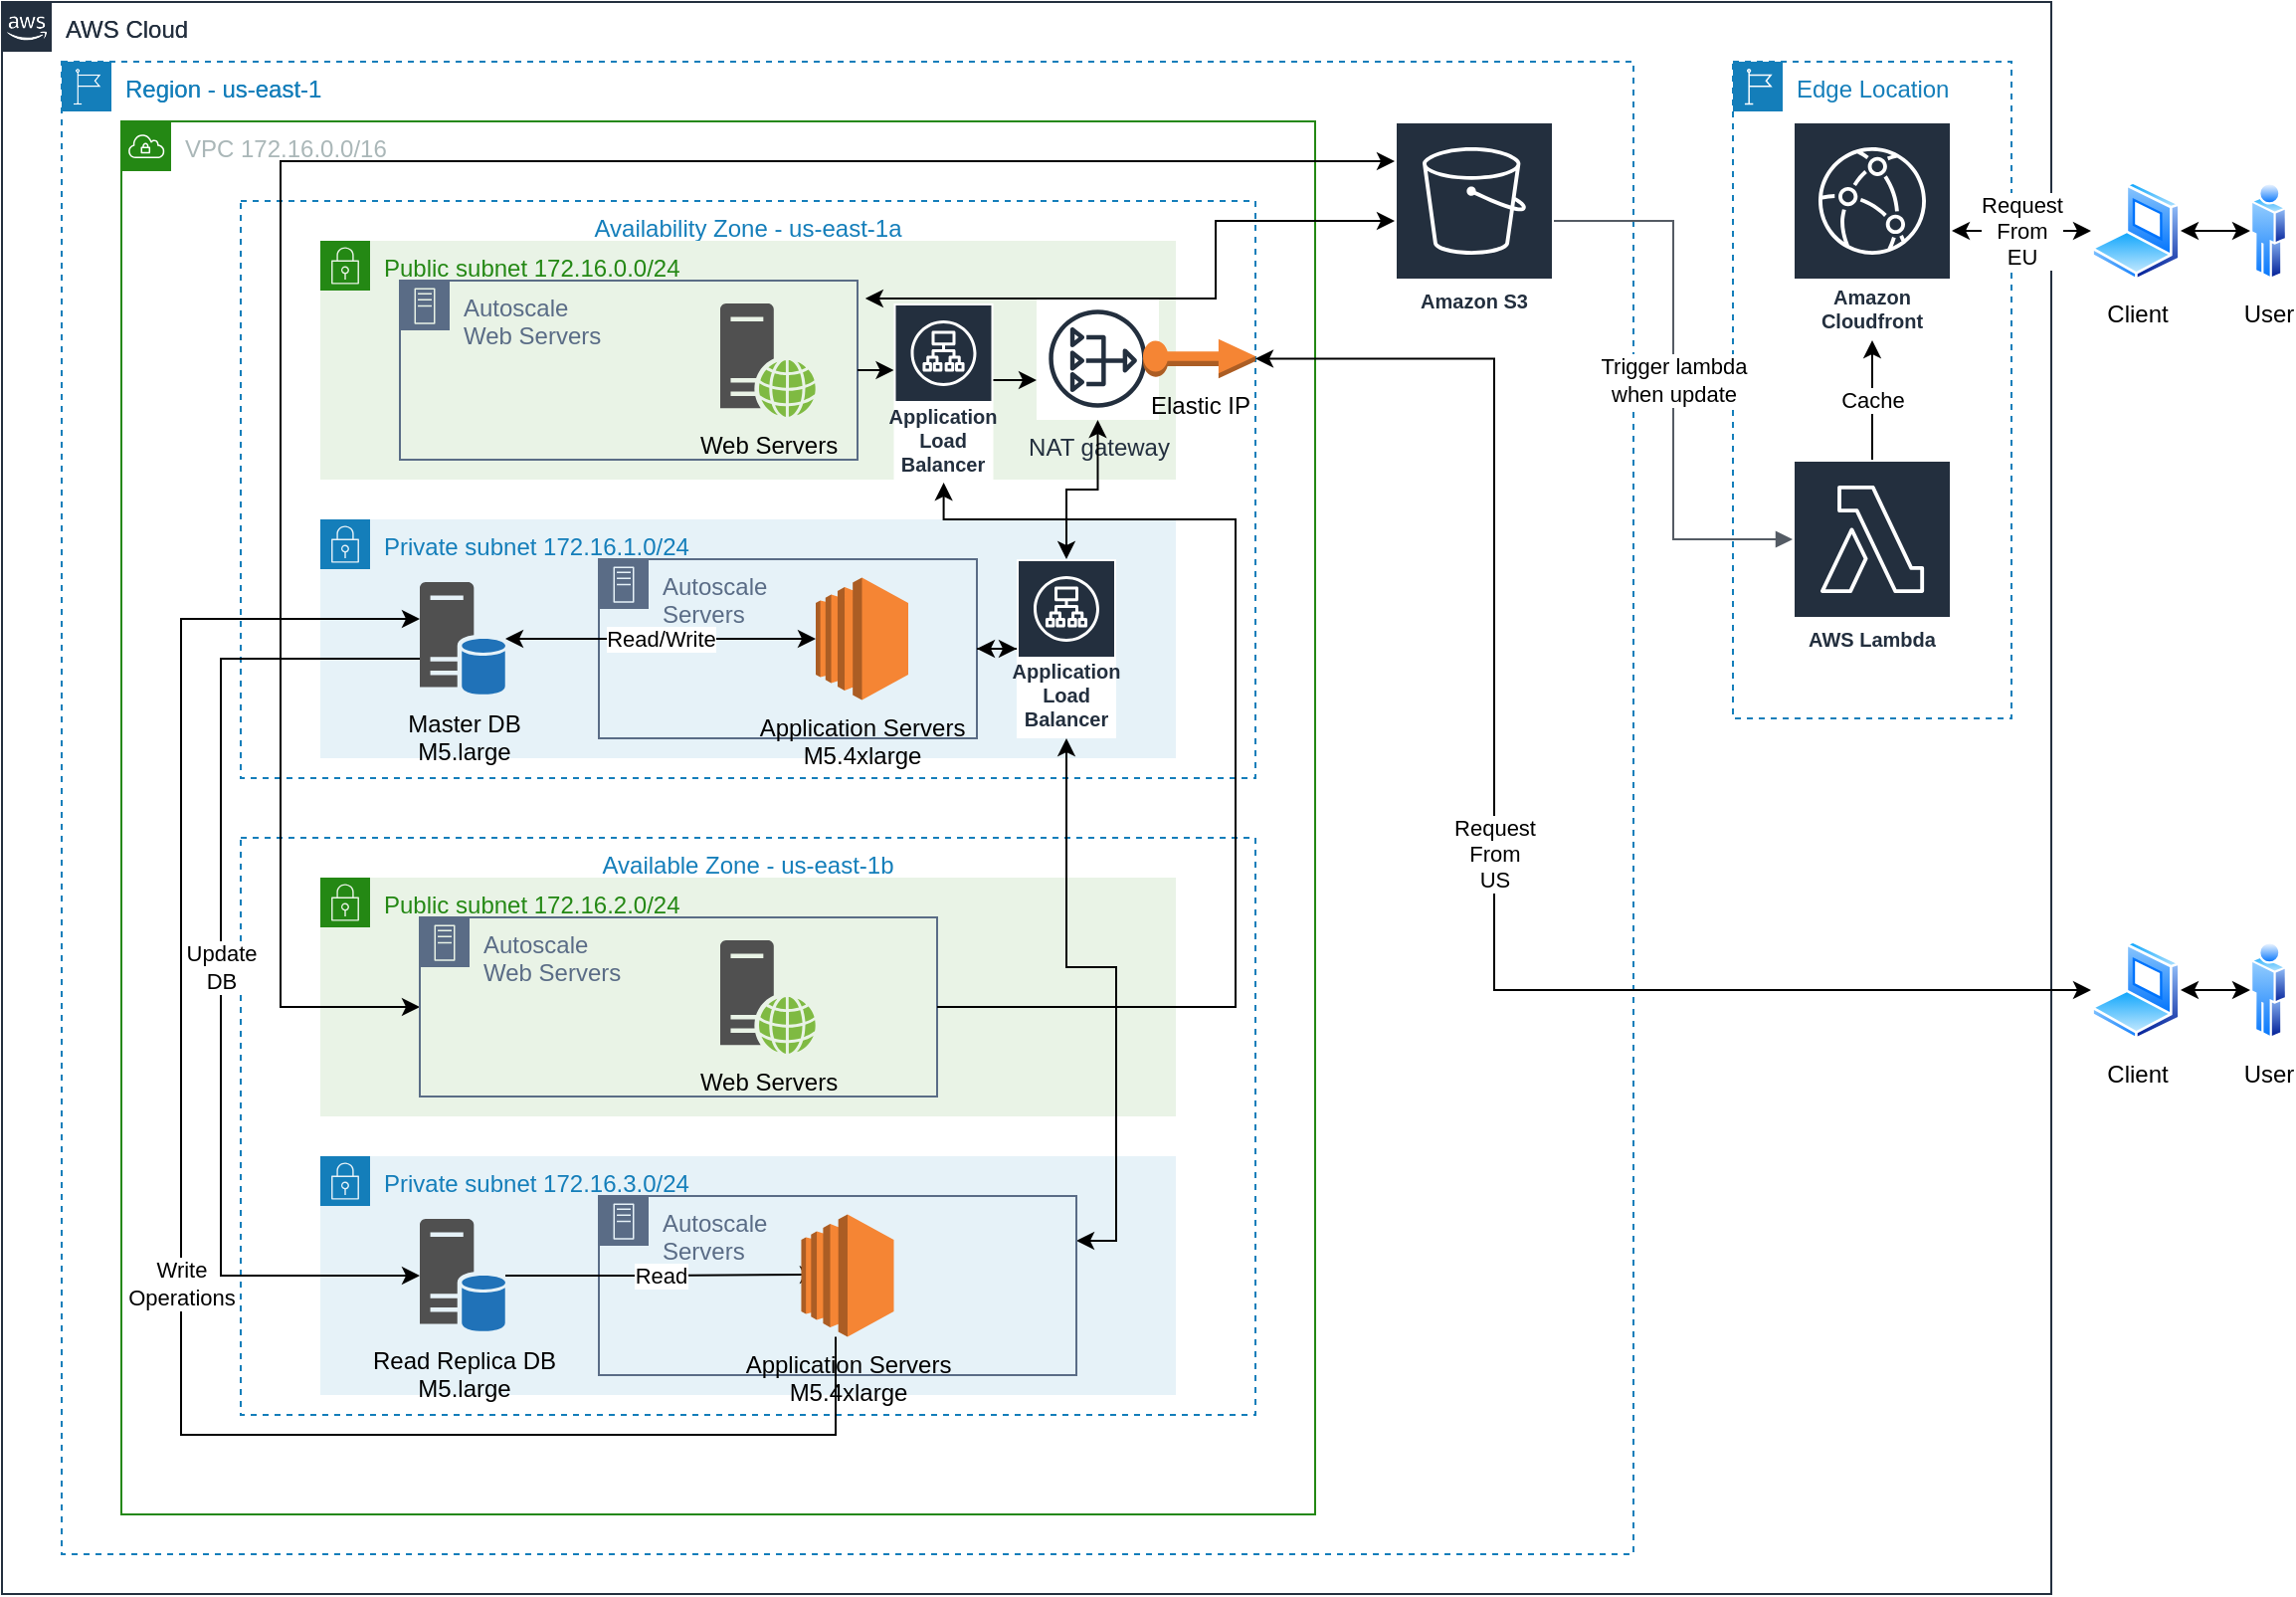 <mxfile version="14.5.8" type="device"><diagram id="xkqsjNJTjyIDFgOAbxPD" name="Page-1"><mxGraphModel dx="1136" dy="1060" grid="1" gridSize="10" guides="1" tooltips="1" connect="1" arrows="1" fold="1" page="1" pageScale="1" pageWidth="1169" pageHeight="827" math="0" shadow="0"><root><mxCell id="0"/><mxCell id="1" parent="0"/><mxCell id="dmOIFvaXE9ZXYL6XW9X6-1" value="AWS Cloud" style="points=[[0,0],[0.25,0],[0.5,0],[0.75,0],[1,0],[1,0.25],[1,0.5],[1,0.75],[1,1],[0.75,1],[0.5,1],[0.25,1],[0,1],[0,0.75],[0,0.5],[0,0.25]];outlineConnect=0;gradientColor=none;html=1;whiteSpace=wrap;fontSize=12;fontStyle=0;shape=mxgraph.aws4.group;grIcon=mxgraph.aws4.group_aws_cloud_alt;strokeColor=#232F3E;fillColor=none;verticalAlign=top;align=left;spacingLeft=30;fontColor=#232F3E;dashed=0;" parent="1" vertex="1"><mxGeometry x="10" y="20" width="1030" height="800" as="geometry"/></mxCell><mxCell id="dmOIFvaXE9ZXYL6XW9X6-2" value="Region - us-east-1" style="points=[[0,0],[0.25,0],[0.5,0],[0.75,0],[1,0],[1,0.25],[1,0.5],[1,0.75],[1,1],[0.75,1],[0.5,1],[0.25,1],[0,1],[0,0.75],[0,0.5],[0,0.25]];outlineConnect=0;gradientColor=none;html=1;whiteSpace=wrap;fontSize=12;fontStyle=0;shape=mxgraph.aws4.group;grIcon=mxgraph.aws4.group_region;strokeColor=#147EBA;fillColor=none;verticalAlign=top;align=left;spacingLeft=30;fontColor=#147EBA;dashed=1;" parent="1" vertex="1"><mxGeometry x="40" y="50" width="790" height="750" as="geometry"/></mxCell><mxCell id="_rUrNsHus_JBWlRp_MI--1" value="AWS Cloud" style="points=[[0,0],[0.25,0],[0.5,0],[0.75,0],[1,0],[1,0.25],[1,0.5],[1,0.75],[1,1],[0.75,1],[0.5,1],[0.25,1],[0,1],[0,0.75],[0,0.5],[0,0.25]];outlineConnect=0;gradientColor=none;html=1;whiteSpace=wrap;fontSize=12;fontStyle=0;shape=mxgraph.aws4.group;grIcon=mxgraph.aws4.group_aws_cloud_alt;strokeColor=#232F3E;fillColor=none;verticalAlign=top;align=left;spacingLeft=30;fontColor=#232F3E;dashed=0;" parent="1" vertex="1"><mxGeometry x="10" y="20" width="1030" height="800" as="geometry"/></mxCell><mxCell id="_rUrNsHus_JBWlRp_MI--40" value="Edge Location" style="points=[[0,0],[0.25,0],[0.5,0],[0.75,0],[1,0],[1,0.25],[1,0.5],[1,0.75],[1,1],[0.75,1],[0.5,1],[0.25,1],[0,1],[0,0.75],[0,0.5],[0,0.25]];outlineConnect=0;gradientColor=none;html=1;whiteSpace=wrap;fontSize=12;fontStyle=0;shape=mxgraph.aws4.group;grIcon=mxgraph.aws4.group_region;strokeColor=#147EBA;fillColor=none;verticalAlign=top;align=left;spacingLeft=30;fontColor=#147EBA;dashed=1;" parent="1" vertex="1"><mxGeometry x="880" y="50" width="140" height="330" as="geometry"/></mxCell><mxCell id="_rUrNsHus_JBWlRp_MI--15" value="Region - us-east-1" style="points=[[0,0],[0.25,0],[0.5,0],[0.75,0],[1,0],[1,0.25],[1,0.5],[1,0.75],[1,1],[0.75,1],[0.5,1],[0.25,1],[0,1],[0,0.75],[0,0.5],[0,0.25]];outlineConnect=0;gradientColor=none;html=1;whiteSpace=wrap;fontSize=12;fontStyle=0;shape=mxgraph.aws4.group;grIcon=mxgraph.aws4.group_region;strokeColor=#147EBA;fillColor=none;verticalAlign=top;align=left;spacingLeft=30;fontColor=#147EBA;dashed=1;" parent="1" vertex="1"><mxGeometry x="40" y="50" width="790" height="750" as="geometry"/></mxCell><mxCell id="_rUrNsHus_JBWlRp_MI--2" value="VPC 172.16.0.0/16" style="points=[[0,0],[0.25,0],[0.5,0],[0.75,0],[1,0],[1,0.25],[1,0.5],[1,0.75],[1,1],[0.75,1],[0.5,1],[0.25,1],[0,1],[0,0.75],[0,0.5],[0,0.25]];outlineConnect=0;gradientColor=none;html=1;whiteSpace=wrap;fontSize=12;fontStyle=0;shape=mxgraph.aws4.group;grIcon=mxgraph.aws4.group_vpc;strokeColor=#248814;fillColor=none;verticalAlign=top;align=left;spacingLeft=30;fontColor=#AAB7B8;dashed=0;" parent="1" vertex="1"><mxGeometry x="70" y="80" width="600" height="700" as="geometry"/></mxCell><mxCell id="_rUrNsHus_JBWlRp_MI--3" value="Availability Zone - us-east-1a" style="fillColor=none;strokeColor=#147EBA;dashed=1;verticalAlign=top;fontStyle=0;fontColor=#147EBA;" parent="1" vertex="1"><mxGeometry x="130" y="120" width="510" height="290" as="geometry"/></mxCell><mxCell id="_rUrNsHus_JBWlRp_MI--4" value="Public subnet 172.16.0.0/24" style="points=[[0,0],[0.25,0],[0.5,0],[0.75,0],[1,0],[1,0.25],[1,0.5],[1,0.75],[1,1],[0.75,1],[0.5,1],[0.25,1],[0,1],[0,0.75],[0,0.5],[0,0.25]];outlineConnect=0;gradientColor=none;html=1;whiteSpace=wrap;fontSize=12;fontStyle=0;shape=mxgraph.aws4.group;grIcon=mxgraph.aws4.group_security_group;grStroke=0;strokeColor=#248814;fillColor=#E9F3E6;verticalAlign=top;align=left;spacingLeft=30;fontColor=#248814;dashed=0;" parent="1" vertex="1"><mxGeometry x="170" y="140" width="430" height="120" as="geometry"/></mxCell><mxCell id="_rUrNsHus_JBWlRp_MI--5" value="Private subnet 172.16.1.0/24" style="points=[[0,0],[0.25,0],[0.5,0],[0.75,0],[1,0],[1,0.25],[1,0.5],[1,0.75],[1,1],[0.75,1],[0.5,1],[0.25,1],[0,1],[0,0.75],[0,0.5],[0,0.25]];outlineConnect=0;gradientColor=none;html=1;whiteSpace=wrap;fontSize=12;fontStyle=0;shape=mxgraph.aws4.group;grIcon=mxgraph.aws4.group_security_group;grStroke=0;strokeColor=#147EBA;fillColor=#E6F2F8;verticalAlign=top;align=left;spacingLeft=30;fontColor=#147EBA;dashed=0;" parent="1" vertex="1"><mxGeometry x="170" y="280" width="430" height="120" as="geometry"/></mxCell><mxCell id="_rUrNsHus_JBWlRp_MI--29" value="Available Zone - us-east-1b" style="fillColor=none;strokeColor=#147EBA;dashed=1;verticalAlign=top;fontStyle=0;fontColor=#147EBA;" parent="1" vertex="1"><mxGeometry x="130" y="440" width="510" height="290" as="geometry"/></mxCell><mxCell id="_rUrNsHus_JBWlRp_MI--30" value="Public subnet 172.16.2.0/24" style="points=[[0,0],[0.25,0],[0.5,0],[0.75,0],[1,0],[1,0.25],[1,0.5],[1,0.75],[1,1],[0.75,1],[0.5,1],[0.25,1],[0,1],[0,0.75],[0,0.5],[0,0.25]];outlineConnect=0;gradientColor=none;html=1;whiteSpace=wrap;fontSize=12;fontStyle=0;shape=mxgraph.aws4.group;grIcon=mxgraph.aws4.group_security_group;grStroke=0;strokeColor=#248814;fillColor=#E9F3E6;verticalAlign=top;align=left;spacingLeft=30;fontColor=#248814;dashed=0;" parent="1" vertex="1"><mxGeometry x="170" y="460" width="430" height="120" as="geometry"/></mxCell><mxCell id="_rUrNsHus_JBWlRp_MI--31" value="Private subnet 172.16.3.0/24" style="points=[[0,0],[0.25,0],[0.5,0],[0.75,0],[1,0],[1,0.25],[1,0.5],[1,0.75],[1,1],[0.75,1],[0.5,1],[0.25,1],[0,1],[0,0.75],[0,0.5],[0,0.25]];outlineConnect=0;gradientColor=none;html=1;whiteSpace=wrap;fontSize=12;fontStyle=0;shape=mxgraph.aws4.group;grIcon=mxgraph.aws4.group_security_group;grStroke=0;strokeColor=#147EBA;fillColor=#E6F2F8;verticalAlign=top;align=left;spacingLeft=30;fontColor=#147EBA;dashed=0;" parent="1" vertex="1"><mxGeometry x="170" y="600" width="430" height="120" as="geometry"/></mxCell><mxCell id="_rUrNsHus_JBWlRp_MI--34" value="NAT gateway" style="outlineConnect=0;fontColor=#232F3E;gradientColor=none;strokeColor=#232F3E;fillColor=#ffffff;dashed=0;verticalLabelPosition=bottom;verticalAlign=top;align=center;html=1;fontSize=12;fontStyle=0;aspect=fixed;shape=mxgraph.aws4.resourceIcon;resIcon=mxgraph.aws4.nat_gateway;" parent="1" vertex="1"><mxGeometry x="530" y="168.5" width="61.5" height="61.5" as="geometry"/></mxCell><mxCell id="_rUrNsHus_JBWlRp_MI--36" value="Amazon Cloudfront" style="outlineConnect=0;fontColor=#232F3E;gradientColor=none;strokeColor=#ffffff;fillColor=#232F3E;dashed=0;verticalLabelPosition=middle;verticalAlign=bottom;align=center;html=1;whiteSpace=wrap;fontSize=10;fontStyle=1;spacing=3;shape=mxgraph.aws4.productIcon;prIcon=mxgraph.aws4.cloudfront;" parent="1" vertex="1"><mxGeometry x="910" y="80" width="80" height="110" as="geometry"/></mxCell><mxCell id="_rUrNsHus_JBWlRp_MI--95" style="edgeStyle=orthogonalEdgeStyle;rounded=0;orthogonalLoop=1;jettySize=auto;html=1;entryX=1.017;entryY=0.1;entryDx=0;entryDy=0;entryPerimeter=0;startArrow=classic;startFill=1;endArrow=classic;endFill=1;" parent="1" source="_rUrNsHus_JBWlRp_MI--39" target="_rUrNsHus_JBWlRp_MI--84" edge="1"><mxGeometry relative="1" as="geometry"><Array as="points"><mxPoint x="620" y="130"/><mxPoint x="620" y="169"/></Array></mxGeometry></mxCell><mxCell id="_rUrNsHus_JBWlRp_MI--96" style="edgeStyle=orthogonalEdgeStyle;rounded=0;orthogonalLoop=1;jettySize=auto;html=1;startArrow=classic;startFill=1;endArrow=classic;endFill=1;" parent="1" source="_rUrNsHus_JBWlRp_MI--39" target="_rUrNsHus_JBWlRp_MI--88" edge="1"><mxGeometry relative="1" as="geometry"><Array as="points"><mxPoint x="150" y="100"/><mxPoint x="150" y="525"/></Array></mxGeometry></mxCell><mxCell id="_rUrNsHus_JBWlRp_MI--39" value="Amazon S3" style="outlineConnect=0;fontColor=#232F3E;gradientColor=none;strokeColor=#ffffff;fillColor=#232F3E;dashed=0;verticalLabelPosition=middle;verticalAlign=bottom;align=center;html=1;whiteSpace=wrap;fontSize=10;fontStyle=1;spacing=3;shape=mxgraph.aws4.productIcon;prIcon=mxgraph.aws4.s3;" parent="1" vertex="1"><mxGeometry x="710" y="80" width="80" height="100" as="geometry"/></mxCell><mxCell id="_rUrNsHus_JBWlRp_MI--49" value="Cache" style="edgeStyle=orthogonalEdgeStyle;rounded=0;orthogonalLoop=1;jettySize=auto;html=1;" parent="1" source="_rUrNsHus_JBWlRp_MI--42" target="_rUrNsHus_JBWlRp_MI--36" edge="1"><mxGeometry relative="1" as="geometry"/></mxCell><mxCell id="_rUrNsHus_JBWlRp_MI--42" value="AWS Lambda" style="outlineConnect=0;fontColor=#232F3E;gradientColor=none;strokeColor=#ffffff;fillColor=#232F3E;dashed=0;verticalLabelPosition=middle;verticalAlign=bottom;align=center;html=1;whiteSpace=wrap;fontSize=10;fontStyle=1;spacing=3;shape=mxgraph.aws4.productIcon;prIcon=mxgraph.aws4.lambda;" parent="1" vertex="1"><mxGeometry x="910" y="250" width="80" height="100" as="geometry"/></mxCell><mxCell id="_rUrNsHus_JBWlRp_MI--45" value="Trigger lambda&lt;br&gt;when update" style="edgeStyle=orthogonalEdgeStyle;html=1;endArrow=block;elbow=vertical;startArrow=none;endFill=1;strokeColor=#545B64;rounded=0;" parent="1" source="_rUrNsHus_JBWlRp_MI--39" target="_rUrNsHus_JBWlRp_MI--42" edge="1"><mxGeometry width="100" relative="1" as="geometry"><mxPoint x="910" y="420" as="sourcePoint"/><mxPoint x="1010" y="420" as="targetPoint"/><Array as="points"><mxPoint x="850" y="130"/><mxPoint x="850" y="290"/></Array></mxGeometry></mxCell><mxCell id="_rUrNsHus_JBWlRp_MI--54" value="Autoscale&lt;br&gt;Servers" style="points=[[0,0],[0.25,0],[0.5,0],[0.75,0],[1,0],[1,0.25],[1,0.5],[1,0.75],[1,1],[0.75,1],[0.5,1],[0.25,1],[0,1],[0,0.75],[0,0.5],[0,0.25]];outlineConnect=0;gradientColor=none;html=1;whiteSpace=wrap;fontSize=12;fontStyle=0;shape=mxgraph.aws4.group;grIcon=mxgraph.aws4.group_on_premise;strokeColor=#5A6C86;fillColor=none;verticalAlign=top;align=left;spacingLeft=30;fontColor=#5A6C86;dashed=0;" parent="1" vertex="1"><mxGeometry x="310" y="300" width="190" height="90" as="geometry"/></mxCell><mxCell id="_rUrNsHus_JBWlRp_MI--62" value="Read/Write" style="edgeStyle=orthogonalEdgeStyle;rounded=0;orthogonalLoop=1;jettySize=auto;html=1;endArrow=classic;endFill=1;startArrow=classic;startFill=1;" parent="1" source="_rUrNsHus_JBWlRp_MI--56" target="cFZbxMbGrEOGAfzKui2S-4" edge="1"><mxGeometry relative="1" as="geometry"><mxPoint x="407" y="339.5" as="targetPoint"/></mxGeometry></mxCell><mxCell id="_rUrNsHus_JBWlRp_MI--56" value="Master DB&lt;br&gt;M5.large" style="shadow=0;dashed=0;html=1;strokeColor=none;fillColor=#505050;labelPosition=center;verticalLabelPosition=bottom;verticalAlign=top;outlineConnect=0;align=center;shape=mxgraph.office.databases.database_server_blue;" parent="1" vertex="1"><mxGeometry x="220" y="311.5" width="43" height="57" as="geometry"/></mxCell><mxCell id="cFZbxMbGrEOGAfzKui2S-19" style="edgeStyle=orthogonalEdgeStyle;rounded=0;orthogonalLoop=1;jettySize=auto;html=1;entryX=1;entryY=0.25;entryDx=0;entryDy=0;startArrow=classic;startFill=1;endArrow=classic;endFill=1;" edge="1" parent="1" source="_rUrNsHus_JBWlRp_MI--57" target="_rUrNsHus_JBWlRp_MI--69"><mxGeometry relative="1" as="geometry"/></mxCell><mxCell id="cFZbxMbGrEOGAfzKui2S-20" style="edgeStyle=orthogonalEdgeStyle;rounded=0;orthogonalLoop=1;jettySize=auto;html=1;entryX=1;entryY=0.5;entryDx=0;entryDy=0;startArrow=classic;startFill=1;endArrow=classic;endFill=1;" edge="1" parent="1" source="_rUrNsHus_JBWlRp_MI--57" target="_rUrNsHus_JBWlRp_MI--54"><mxGeometry relative="1" as="geometry"/></mxCell><mxCell id="cFZbxMbGrEOGAfzKui2S-21" style="edgeStyle=orthogonalEdgeStyle;rounded=0;orthogonalLoop=1;jettySize=auto;html=1;startArrow=classic;startFill=1;endArrow=classic;endFill=1;" edge="1" parent="1" source="_rUrNsHus_JBWlRp_MI--57" target="_rUrNsHus_JBWlRp_MI--34"><mxGeometry relative="1" as="geometry"/></mxCell><mxCell id="_rUrNsHus_JBWlRp_MI--57" value="Application Load Balancer" style="outlineConnect=0;fontColor=#232F3E;gradientColor=none;strokeColor=#ffffff;fillColor=#232F3E;dashed=0;verticalLabelPosition=middle;verticalAlign=bottom;align=center;html=1;whiteSpace=wrap;fontSize=10;fontStyle=1;spacing=3;shape=mxgraph.aws4.productIcon;prIcon=mxgraph.aws4.application_load_balancer;" parent="1" vertex="1"><mxGeometry x="520" y="300" width="50" height="90" as="geometry"/></mxCell><mxCell id="_rUrNsHus_JBWlRp_MI--69" value="Autoscale&lt;br&gt;Servers" style="points=[[0,0],[0.25,0],[0.5,0],[0.75,0],[1,0],[1,0.25],[1,0.5],[1,0.75],[1,1],[0.75,1],[0.5,1],[0.25,1],[0,1],[0,0.75],[0,0.5],[0,0.25]];outlineConnect=0;gradientColor=none;html=1;whiteSpace=wrap;fontSize=12;fontStyle=0;shape=mxgraph.aws4.group;grIcon=mxgraph.aws4.group_on_premise;strokeColor=#5A6C86;fillColor=none;verticalAlign=top;align=left;spacingLeft=30;fontColor=#5A6C86;dashed=0;" parent="1" vertex="1"><mxGeometry x="310" y="620" width="240" height="90" as="geometry"/></mxCell><mxCell id="_rUrNsHus_JBWlRp_MI--83" value="Write&lt;br&gt;Operations" style="edgeStyle=orthogonalEdgeStyle;rounded=0;orthogonalLoop=1;jettySize=auto;html=1;startArrow=none;startFill=0;endArrow=classic;endFill=1;" parent="1" source="cFZbxMbGrEOGAfzKui2S-6" target="_rUrNsHus_JBWlRp_MI--56" edge="1"><mxGeometry relative="1" as="geometry"><Array as="points"><mxPoint x="429" y="740"/><mxPoint x="100" y="740"/><mxPoint x="100" y="330"/></Array><mxPoint x="428.5" y="687.5" as="sourcePoint"/></mxGeometry></mxCell><mxCell id="_rUrNsHus_JBWlRp_MI--72" value="Read" style="edgeStyle=orthogonalEdgeStyle;rounded=0;orthogonalLoop=1;jettySize=auto;html=1;endArrow=classic;endFill=1;startArrow=none;startFill=0;entryX=0.177;entryY=0.492;entryDx=0;entryDy=0;entryPerimeter=0;" parent="1" source="_rUrNsHus_JBWlRp_MI--73" target="cFZbxMbGrEOGAfzKui2S-6" edge="1"><mxGeometry relative="1" as="geometry"><mxPoint x="407" y="659.5" as="targetPoint"/></mxGeometry></mxCell><mxCell id="_rUrNsHus_JBWlRp_MI--82" value="Update&lt;br&gt;DB" style="edgeStyle=orthogonalEdgeStyle;rounded=0;orthogonalLoop=1;jettySize=auto;html=1;startArrow=classic;startFill=1;endArrow=none;endFill=0;" parent="1" source="_rUrNsHus_JBWlRp_MI--73" target="_rUrNsHus_JBWlRp_MI--56" edge="1"><mxGeometry relative="1" as="geometry"><Array as="points"><mxPoint x="120" y="660"/><mxPoint x="120" y="350"/></Array></mxGeometry></mxCell><mxCell id="_rUrNsHus_JBWlRp_MI--73" value="Read Replica DB&lt;br&gt;M5.large" style="shadow=0;dashed=0;html=1;strokeColor=none;fillColor=#505050;labelPosition=center;verticalLabelPosition=bottom;verticalAlign=top;outlineConnect=0;align=center;shape=mxgraph.office.databases.database_server_blue;" parent="1" vertex="1"><mxGeometry x="220" y="631.5" width="43" height="57" as="geometry"/></mxCell><mxCell id="_rUrNsHus_JBWlRp_MI--84" value="Autoscale&lt;br&gt;Web Servers" style="points=[[0,0],[0.25,0],[0.5,0],[0.75,0],[1,0],[1,0.25],[1,0.5],[1,0.75],[1,1],[0.75,1],[0.5,1],[0.25,1],[0,1],[0,0.75],[0,0.5],[0,0.25]];outlineConnect=0;gradientColor=none;html=1;whiteSpace=wrap;fontSize=12;fontStyle=0;shape=mxgraph.aws4.group;grIcon=mxgraph.aws4.group_on_premise;strokeColor=#5A6C86;fillColor=none;verticalAlign=top;align=left;spacingLeft=30;fontColor=#5A6C86;dashed=0;" parent="1" vertex="1"><mxGeometry x="210" y="160" width="230" height="90" as="geometry"/></mxCell><mxCell id="_rUrNsHus_JBWlRp_MI--85" value="Web Servers" style="pointerEvents=1;shadow=0;dashed=0;html=1;strokeColor=none;fillColor=#505050;labelPosition=center;verticalLabelPosition=bottom;verticalAlign=top;outlineConnect=0;align=center;shape=mxgraph.office.servers.web_server_green;" parent="1" vertex="1"><mxGeometry x="371" y="171.5" width="48" height="57" as="geometry"/></mxCell><mxCell id="_rUrNsHus_JBWlRp_MI--88" value="Autoscale&lt;br&gt;Web Servers" style="points=[[0,0],[0.25,0],[0.5,0],[0.75,0],[1,0],[1,0.25],[1,0.5],[1,0.75],[1,1],[0.75,1],[0.5,1],[0.25,1],[0,1],[0,0.75],[0,0.5],[0,0.25]];outlineConnect=0;gradientColor=none;html=1;whiteSpace=wrap;fontSize=12;fontStyle=0;shape=mxgraph.aws4.group;grIcon=mxgraph.aws4.group_on_premise;strokeColor=#5A6C86;fillColor=none;verticalAlign=top;align=left;spacingLeft=30;fontColor=#5A6C86;dashed=0;" parent="1" vertex="1"><mxGeometry x="220" y="480" width="260" height="90" as="geometry"/></mxCell><mxCell id="_rUrNsHus_JBWlRp_MI--89" value="Web Servers" style="pointerEvents=1;shadow=0;dashed=0;html=1;strokeColor=none;fillColor=#505050;labelPosition=center;verticalLabelPosition=bottom;verticalAlign=top;outlineConnect=0;align=center;shape=mxgraph.office.servers.web_server_green;" parent="1" vertex="1"><mxGeometry x="371" y="491.5" width="48" height="57" as="geometry"/></mxCell><mxCell id="_rUrNsHus_JBWlRp_MI--98" value="User" style="aspect=fixed;perimeter=ellipsePerimeter;html=1;align=center;shadow=0;dashed=0;spacingTop=3;image;image=img/lib/active_directory/user.svg;strokeColor=#CCCC00;fillColor=none;" parent="1" vertex="1"><mxGeometry x="1140" y="491.5" width="18.5" height="50" as="geometry"/></mxCell><mxCell id="_rUrNsHus_JBWlRp_MI--100" style="edgeStyle=orthogonalEdgeStyle;rounded=0;orthogonalLoop=1;jettySize=auto;html=1;entryX=0;entryY=0.5;entryDx=0;entryDy=0;startArrow=classic;startFill=1;endArrow=classic;endFill=1;" parent="1" source="_rUrNsHus_JBWlRp_MI--99" target="_rUrNsHus_JBWlRp_MI--98" edge="1"><mxGeometry relative="1" as="geometry"/></mxCell><mxCell id="cFZbxMbGrEOGAfzKui2S-3" value="Request&lt;br&gt;From&lt;br&gt;US" style="edgeStyle=orthogonalEdgeStyle;rounded=0;orthogonalLoop=1;jettySize=auto;html=1;entryX=1;entryY=0.5;entryDx=0;entryDy=0;entryPerimeter=0;startArrow=classic;startFill=1;" edge="1" parent="1" source="_rUrNsHus_JBWlRp_MI--99" target="cFZbxMbGrEOGAfzKui2S-2"><mxGeometry relative="1" as="geometry"><Array as="points"><mxPoint x="760" y="517"/><mxPoint x="760" y="199"/></Array></mxGeometry></mxCell><mxCell id="_rUrNsHus_JBWlRp_MI--99" value="Client" style="aspect=fixed;perimeter=ellipsePerimeter;html=1;align=center;shadow=0;dashed=0;spacingTop=3;image;image=img/lib/active_directory/laptop_client.svg;strokeColor=#CCCC00;fillColor=none;" parent="1" vertex="1"><mxGeometry x="1060" y="491.5" width="45" height="50" as="geometry"/></mxCell><mxCell id="_rUrNsHus_JBWlRp_MI--102" value="User" style="aspect=fixed;perimeter=ellipsePerimeter;html=1;align=center;shadow=0;dashed=0;spacingTop=3;image;image=img/lib/active_directory/user.svg;strokeColor=#CCCC00;fillColor=none;" parent="1" vertex="1"><mxGeometry x="1140" y="110" width="18.5" height="50" as="geometry"/></mxCell><mxCell id="_rUrNsHus_JBWlRp_MI--104" style="edgeStyle=orthogonalEdgeStyle;rounded=0;orthogonalLoop=1;jettySize=auto;html=1;startArrow=classic;startFill=1;endArrow=classic;endFill=1;" parent="1" source="_rUrNsHus_JBWlRp_MI--103" target="_rUrNsHus_JBWlRp_MI--102" edge="1"><mxGeometry relative="1" as="geometry"/></mxCell><mxCell id="_rUrNsHus_JBWlRp_MI--105" value="Request&lt;br&gt;From&lt;br&gt;EU" style="edgeStyle=orthogonalEdgeStyle;rounded=0;orthogonalLoop=1;jettySize=auto;html=1;startArrow=classic;startFill=1;endArrow=classic;endFill=1;" parent="1" source="_rUrNsHus_JBWlRp_MI--103" target="_rUrNsHus_JBWlRp_MI--36" edge="1"><mxGeometry relative="1" as="geometry"/></mxCell><mxCell id="_rUrNsHus_JBWlRp_MI--103" value="Client" style="aspect=fixed;perimeter=ellipsePerimeter;html=1;align=center;shadow=0;dashed=0;spacingTop=3;image;image=img/lib/active_directory/laptop_client.svg;strokeColor=#CCCC00;fillColor=none;" parent="1" vertex="1"><mxGeometry x="1060" y="110" width="45" height="50" as="geometry"/></mxCell><mxCell id="cFZbxMbGrEOGAfzKui2S-2" value="Elastic IP" style="outlineConnect=0;dashed=0;verticalLabelPosition=bottom;verticalAlign=top;align=center;html=1;shape=mxgraph.aws3.elastic_ip;fillColor=#F58534;gradientColor=none;" vertex="1" parent="1"><mxGeometry x="583.5" y="189.38" width="56.5" height="19.75" as="geometry"/></mxCell><mxCell id="cFZbxMbGrEOGAfzKui2S-4" value="Application Servers&lt;br&gt;M5.4xlarge" style="outlineConnect=0;dashed=0;verticalLabelPosition=bottom;verticalAlign=top;align=center;html=1;shape=mxgraph.aws3.ec2;fillColor=#F58534;gradientColor=none;" vertex="1" parent="1"><mxGeometry x="419" y="309.25" width="46.5" height="61.5" as="geometry"/></mxCell><mxCell id="cFZbxMbGrEOGAfzKui2S-6" value="Application Servers&lt;br&gt;M5.4xlarge" style="outlineConnect=0;dashed=0;verticalLabelPosition=bottom;verticalAlign=top;align=center;html=1;shape=mxgraph.aws3.ec2;fillColor=#F58534;gradientColor=none;" vertex="1" parent="1"><mxGeometry x="411.75" y="629.25" width="46.5" height="61.5" as="geometry"/></mxCell><mxCell id="cFZbxMbGrEOGAfzKui2S-16" style="edgeStyle=orthogonalEdgeStyle;rounded=0;orthogonalLoop=1;jettySize=auto;html=1;entryX=1;entryY=0.5;entryDx=0;entryDy=0;endArrow=none;endFill=0;startArrow=classic;startFill=1;" edge="1" parent="1" source="cFZbxMbGrEOGAfzKui2S-10" target="_rUrNsHus_JBWlRp_MI--84"><mxGeometry relative="1" as="geometry"><Array as="points"><mxPoint x="460" y="205"/><mxPoint x="460" y="205"/></Array></mxGeometry></mxCell><mxCell id="cFZbxMbGrEOGAfzKui2S-18" style="edgeStyle=orthogonalEdgeStyle;rounded=0;orthogonalLoop=1;jettySize=auto;html=1;entryX=1;entryY=0.5;entryDx=0;entryDy=0;startArrow=classic;startFill=1;endArrow=none;endFill=0;" edge="1" parent="1" source="cFZbxMbGrEOGAfzKui2S-10" target="_rUrNsHus_JBWlRp_MI--88"><mxGeometry relative="1" as="geometry"><Array as="points"><mxPoint x="483" y="280"/><mxPoint x="630" y="280"/><mxPoint x="630" y="525"/></Array></mxGeometry></mxCell><mxCell id="cFZbxMbGrEOGAfzKui2S-10" value="Application Load Balancer" style="outlineConnect=0;fontColor=#232F3E;gradientColor=none;strokeColor=#ffffff;fillColor=#232F3E;dashed=0;verticalLabelPosition=middle;verticalAlign=bottom;align=center;html=1;whiteSpace=wrap;fontSize=10;fontStyle=1;spacing=3;shape=mxgraph.aws4.productIcon;prIcon=mxgraph.aws4.application_load_balancer;" vertex="1" parent="1"><mxGeometry x="458.25" y="171.5" width="50" height="90" as="geometry"/></mxCell><mxCell id="cFZbxMbGrEOGAfzKui2S-11" style="edgeStyle=orthogonalEdgeStyle;rounded=0;orthogonalLoop=1;jettySize=auto;html=1;startArrow=classic;startFill=1;endArrow=none;endFill=0;" edge="1" parent="1" source="_rUrNsHus_JBWlRp_MI--34" target="cFZbxMbGrEOGAfzKui2S-10"><mxGeometry relative="1" as="geometry"><Array as="points"><mxPoint x="520" y="210"/><mxPoint x="520" y="210"/></Array><mxPoint x="530" y="210" as="sourcePoint"/><mxPoint x="450" y="210" as="targetPoint"/></mxGeometry></mxCell></root></mxGraphModel></diagram></mxfile>